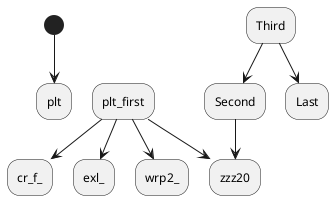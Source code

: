 @startuml
(*) --> plt
plt_first --> cr_f_
plt_first --> exl_
plt_first --> zzz20
plt_first --> wrp2_
Second --> zzz20
Third --> Second 
Third --> Last
@enduml